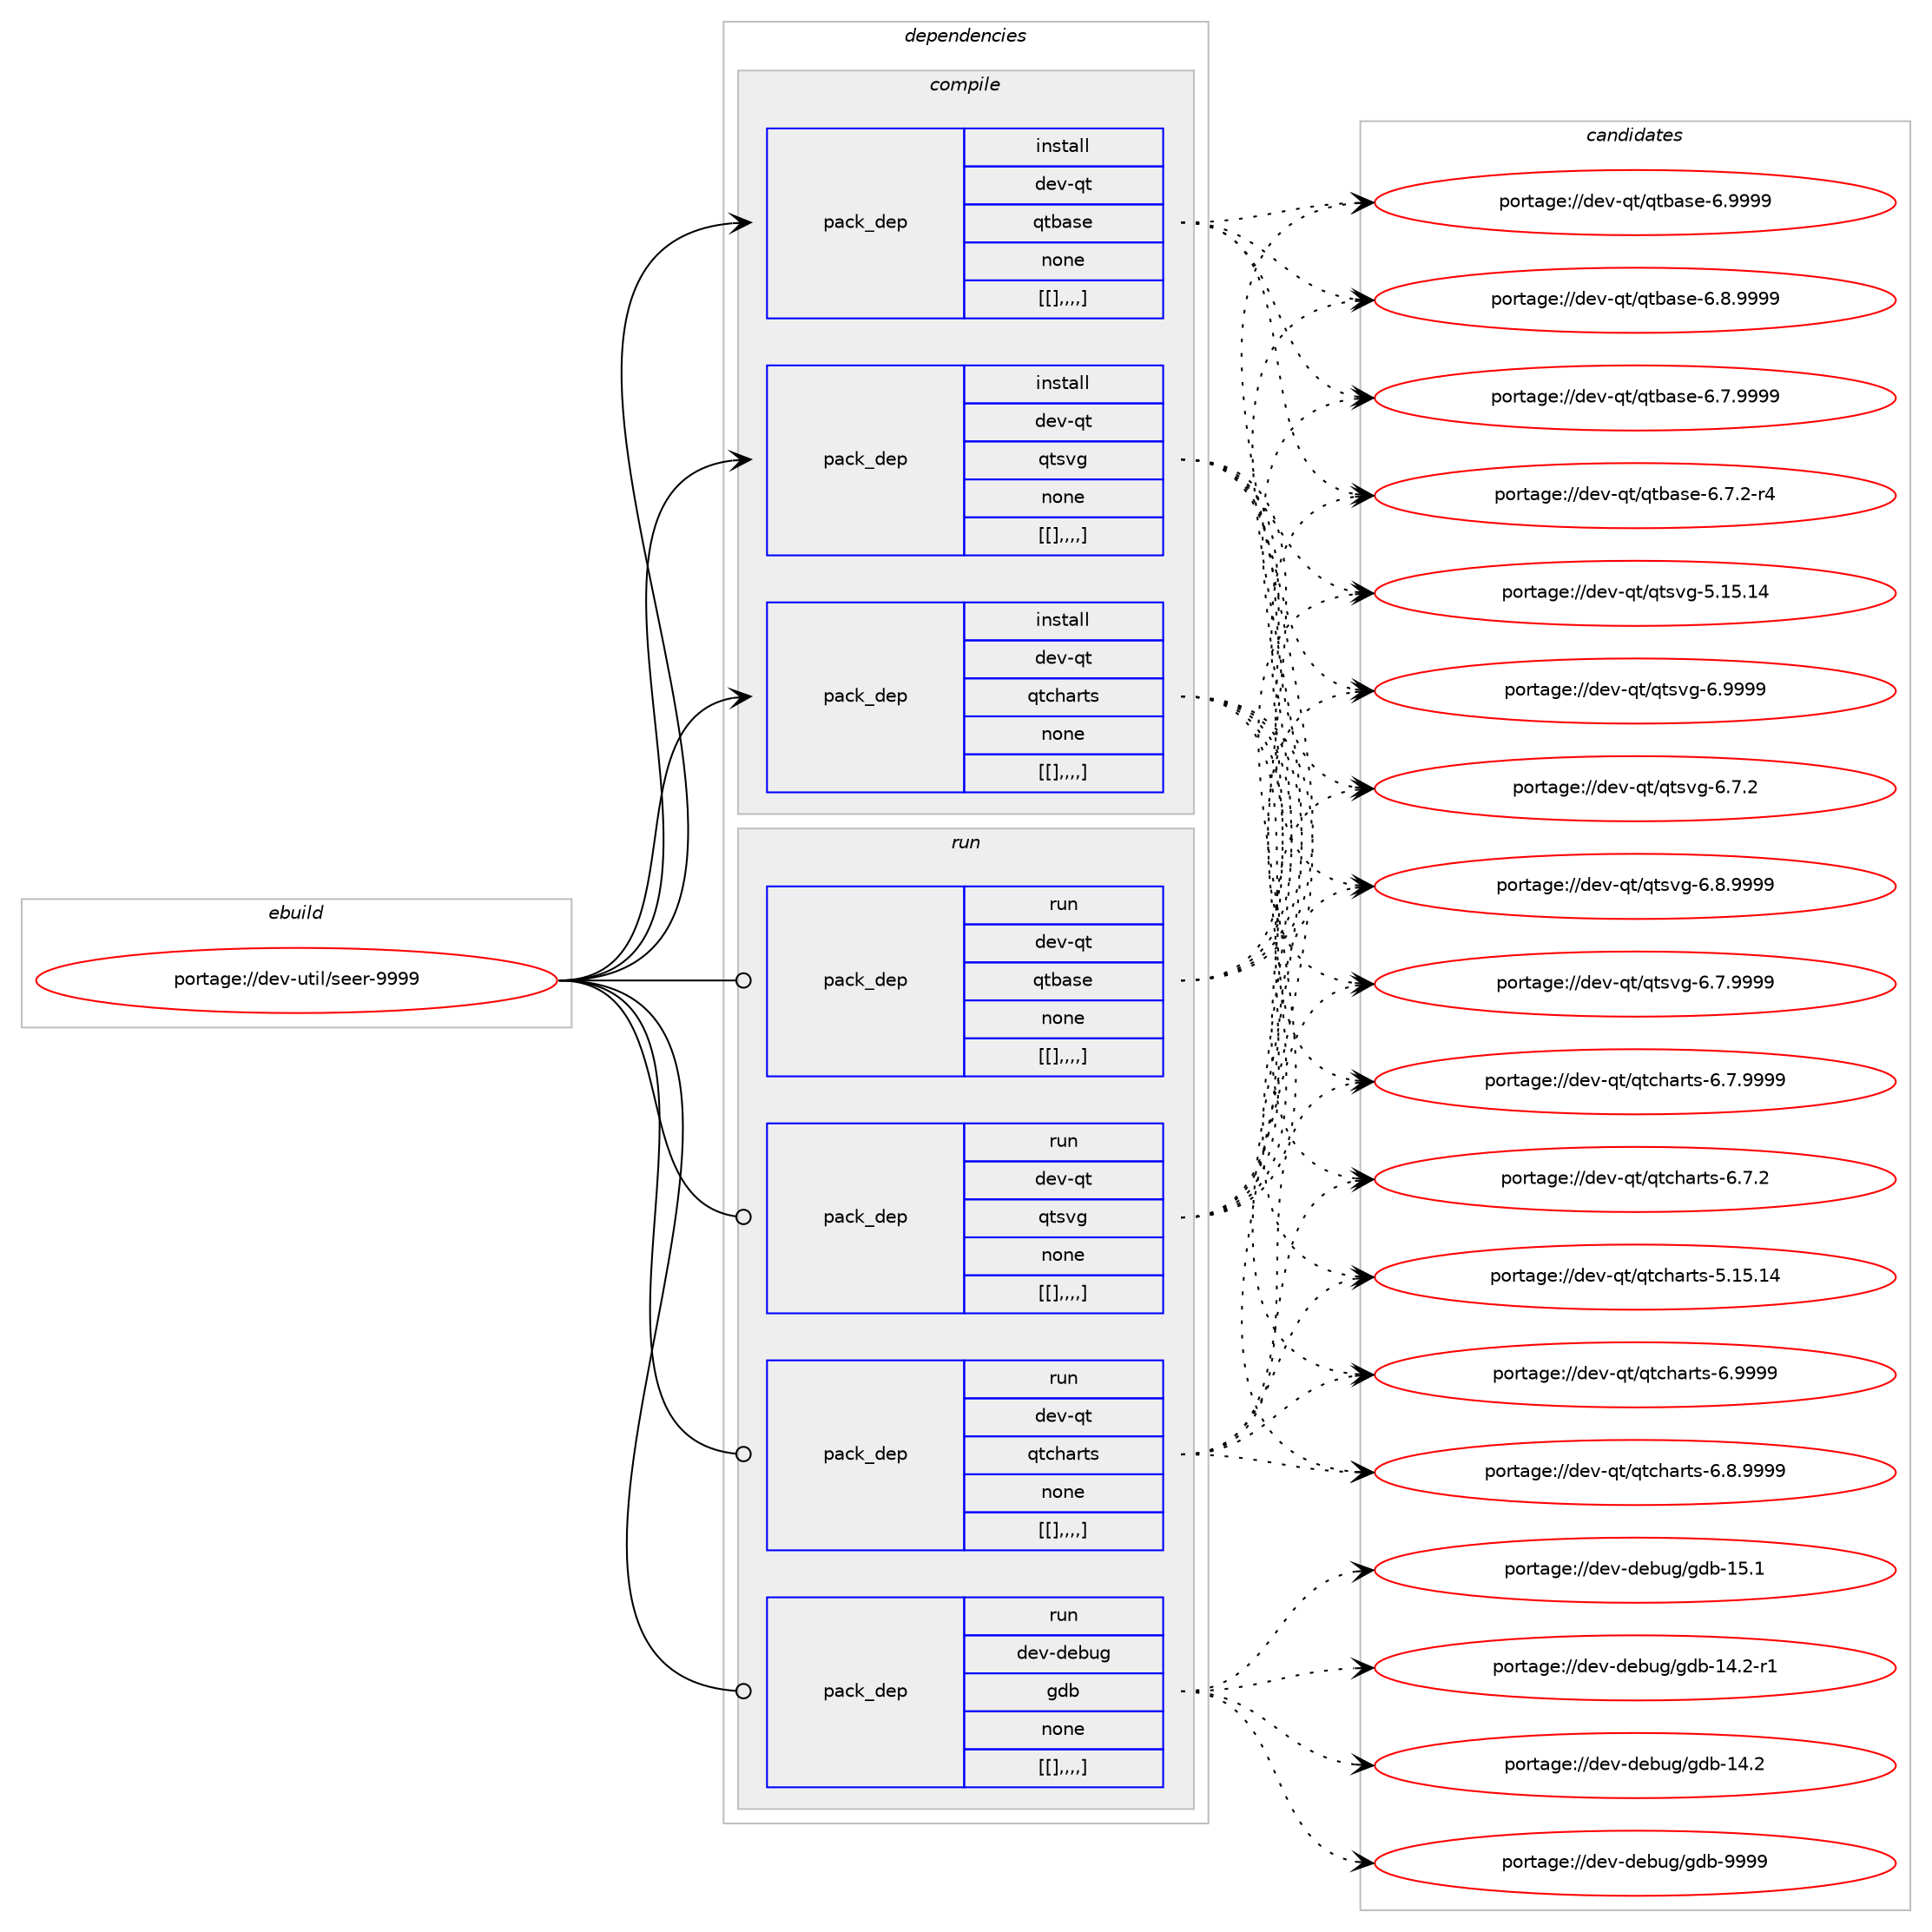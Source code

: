 digraph prolog {

# *************
# Graph options
# *************

newrank=true;
concentrate=true;
compound=true;
graph [rankdir=LR,fontname=Helvetica,fontsize=10,ranksep=1.5];#, ranksep=2.5, nodesep=0.2];
edge  [arrowhead=vee];
node  [fontname=Helvetica,fontsize=10];

# **********
# The ebuild
# **********

subgraph cluster_leftcol {
color=gray;
label=<<i>ebuild</i>>;
id [label="portage://dev-util/seer-9999", color=red, width=4, href="../dev-util/seer-9999.svg"];
}

# ****************
# The dependencies
# ****************

subgraph cluster_midcol {
color=gray;
label=<<i>dependencies</i>>;
subgraph cluster_compile {
fillcolor="#eeeeee";
style=filled;
label=<<i>compile</i>>;
subgraph pack158410 {
dependency223402 [label=<<TABLE BORDER="0" CELLBORDER="1" CELLSPACING="0" CELLPADDING="4" WIDTH="220"><TR><TD ROWSPAN="6" CELLPADDING="30">pack_dep</TD></TR><TR><TD WIDTH="110">install</TD></TR><TR><TD>dev-qt</TD></TR><TR><TD>qtbase</TD></TR><TR><TD>none</TD></TR><TR><TD>[[],,,,]</TD></TR></TABLE>>, shape=none, color=blue];
}
id:e -> dependency223402:w [weight=20,style="solid",arrowhead="vee"];
subgraph pack158411 {
dependency223403 [label=<<TABLE BORDER="0" CELLBORDER="1" CELLSPACING="0" CELLPADDING="4" WIDTH="220"><TR><TD ROWSPAN="6" CELLPADDING="30">pack_dep</TD></TR><TR><TD WIDTH="110">install</TD></TR><TR><TD>dev-qt</TD></TR><TR><TD>qtcharts</TD></TR><TR><TD>none</TD></TR><TR><TD>[[],,,,]</TD></TR></TABLE>>, shape=none, color=blue];
}
id:e -> dependency223403:w [weight=20,style="solid",arrowhead="vee"];
subgraph pack158412 {
dependency223404 [label=<<TABLE BORDER="0" CELLBORDER="1" CELLSPACING="0" CELLPADDING="4" WIDTH="220"><TR><TD ROWSPAN="6" CELLPADDING="30">pack_dep</TD></TR><TR><TD WIDTH="110">install</TD></TR><TR><TD>dev-qt</TD></TR><TR><TD>qtsvg</TD></TR><TR><TD>none</TD></TR><TR><TD>[[],,,,]</TD></TR></TABLE>>, shape=none, color=blue];
}
id:e -> dependency223404:w [weight=20,style="solid",arrowhead="vee"];
}
subgraph cluster_compileandrun {
fillcolor="#eeeeee";
style=filled;
label=<<i>compile and run</i>>;
}
subgraph cluster_run {
fillcolor="#eeeeee";
style=filled;
label=<<i>run</i>>;
subgraph pack158413 {
dependency223405 [label=<<TABLE BORDER="0" CELLBORDER="1" CELLSPACING="0" CELLPADDING="4" WIDTH="220"><TR><TD ROWSPAN="6" CELLPADDING="30">pack_dep</TD></TR><TR><TD WIDTH="110">run</TD></TR><TR><TD>dev-debug</TD></TR><TR><TD>gdb</TD></TR><TR><TD>none</TD></TR><TR><TD>[[],,,,]</TD></TR></TABLE>>, shape=none, color=blue];
}
id:e -> dependency223405:w [weight=20,style="solid",arrowhead="odot"];
subgraph pack158414 {
dependency223406 [label=<<TABLE BORDER="0" CELLBORDER="1" CELLSPACING="0" CELLPADDING="4" WIDTH="220"><TR><TD ROWSPAN="6" CELLPADDING="30">pack_dep</TD></TR><TR><TD WIDTH="110">run</TD></TR><TR><TD>dev-qt</TD></TR><TR><TD>qtbase</TD></TR><TR><TD>none</TD></TR><TR><TD>[[],,,,]</TD></TR></TABLE>>, shape=none, color=blue];
}
id:e -> dependency223406:w [weight=20,style="solid",arrowhead="odot"];
subgraph pack158415 {
dependency223407 [label=<<TABLE BORDER="0" CELLBORDER="1" CELLSPACING="0" CELLPADDING="4" WIDTH="220"><TR><TD ROWSPAN="6" CELLPADDING="30">pack_dep</TD></TR><TR><TD WIDTH="110">run</TD></TR><TR><TD>dev-qt</TD></TR><TR><TD>qtcharts</TD></TR><TR><TD>none</TD></TR><TR><TD>[[],,,,]</TD></TR></TABLE>>, shape=none, color=blue];
}
id:e -> dependency223407:w [weight=20,style="solid",arrowhead="odot"];
subgraph pack158416 {
dependency223408 [label=<<TABLE BORDER="0" CELLBORDER="1" CELLSPACING="0" CELLPADDING="4" WIDTH="220"><TR><TD ROWSPAN="6" CELLPADDING="30">pack_dep</TD></TR><TR><TD WIDTH="110">run</TD></TR><TR><TD>dev-qt</TD></TR><TR><TD>qtsvg</TD></TR><TR><TD>none</TD></TR><TR><TD>[[],,,,]</TD></TR></TABLE>>, shape=none, color=blue];
}
id:e -> dependency223408:w [weight=20,style="solid",arrowhead="odot"];
}
}

# **************
# The candidates
# **************

subgraph cluster_choices {
rank=same;
color=gray;
label=<<i>candidates</i>>;

subgraph choice158410 {
color=black;
nodesep=1;
choice1001011184511311647113116989711510145544657575757 [label="portage://dev-qt/qtbase-6.9999", color=red, width=4,href="../dev-qt/qtbase-6.9999.svg"];
choice10010111845113116471131169897115101455446564657575757 [label="portage://dev-qt/qtbase-6.8.9999", color=red, width=4,href="../dev-qt/qtbase-6.8.9999.svg"];
choice10010111845113116471131169897115101455446554657575757 [label="portage://dev-qt/qtbase-6.7.9999", color=red, width=4,href="../dev-qt/qtbase-6.7.9999.svg"];
choice100101118451131164711311698971151014554465546504511452 [label="portage://dev-qt/qtbase-6.7.2-r4", color=red, width=4,href="../dev-qt/qtbase-6.7.2-r4.svg"];
dependency223402:e -> choice1001011184511311647113116989711510145544657575757:w [style=dotted,weight="100"];
dependency223402:e -> choice10010111845113116471131169897115101455446564657575757:w [style=dotted,weight="100"];
dependency223402:e -> choice10010111845113116471131169897115101455446554657575757:w [style=dotted,weight="100"];
dependency223402:e -> choice100101118451131164711311698971151014554465546504511452:w [style=dotted,weight="100"];
}
subgraph choice158411 {
color=black;
nodesep=1;
choice1001011184511311647113116991049711411611545544657575757 [label="portage://dev-qt/qtcharts-6.9999", color=red, width=4,href="../dev-qt/qtcharts-6.9999.svg"];
choice10010111845113116471131169910497114116115455446564657575757 [label="portage://dev-qt/qtcharts-6.8.9999", color=red, width=4,href="../dev-qt/qtcharts-6.8.9999.svg"];
choice10010111845113116471131169910497114116115455446554657575757 [label="portage://dev-qt/qtcharts-6.7.9999", color=red, width=4,href="../dev-qt/qtcharts-6.7.9999.svg"];
choice10010111845113116471131169910497114116115455446554650 [label="portage://dev-qt/qtcharts-6.7.2", color=red, width=4,href="../dev-qt/qtcharts-6.7.2.svg"];
choice100101118451131164711311699104971141161154553464953464952 [label="portage://dev-qt/qtcharts-5.15.14", color=red, width=4,href="../dev-qt/qtcharts-5.15.14.svg"];
dependency223403:e -> choice1001011184511311647113116991049711411611545544657575757:w [style=dotted,weight="100"];
dependency223403:e -> choice10010111845113116471131169910497114116115455446564657575757:w [style=dotted,weight="100"];
dependency223403:e -> choice10010111845113116471131169910497114116115455446554657575757:w [style=dotted,weight="100"];
dependency223403:e -> choice10010111845113116471131169910497114116115455446554650:w [style=dotted,weight="100"];
dependency223403:e -> choice100101118451131164711311699104971141161154553464953464952:w [style=dotted,weight="100"];
}
subgraph choice158412 {
color=black;
nodesep=1;
choice100101118451131164711311611511810345544657575757 [label="portage://dev-qt/qtsvg-6.9999", color=red, width=4,href="../dev-qt/qtsvg-6.9999.svg"];
choice1001011184511311647113116115118103455446564657575757 [label="portage://dev-qt/qtsvg-6.8.9999", color=red, width=4,href="../dev-qt/qtsvg-6.8.9999.svg"];
choice1001011184511311647113116115118103455446554657575757 [label="portage://dev-qt/qtsvg-6.7.9999", color=red, width=4,href="../dev-qt/qtsvg-6.7.9999.svg"];
choice1001011184511311647113116115118103455446554650 [label="portage://dev-qt/qtsvg-6.7.2", color=red, width=4,href="../dev-qt/qtsvg-6.7.2.svg"];
choice10010111845113116471131161151181034553464953464952 [label="portage://dev-qt/qtsvg-5.15.14", color=red, width=4,href="../dev-qt/qtsvg-5.15.14.svg"];
dependency223404:e -> choice100101118451131164711311611511810345544657575757:w [style=dotted,weight="100"];
dependency223404:e -> choice1001011184511311647113116115118103455446564657575757:w [style=dotted,weight="100"];
dependency223404:e -> choice1001011184511311647113116115118103455446554657575757:w [style=dotted,weight="100"];
dependency223404:e -> choice1001011184511311647113116115118103455446554650:w [style=dotted,weight="100"];
dependency223404:e -> choice10010111845113116471131161151181034553464953464952:w [style=dotted,weight="100"];
}
subgraph choice158413 {
color=black;
nodesep=1;
choice100101118451001019811710347103100984557575757 [label="portage://dev-debug/gdb-9999", color=red, width=4,href="../dev-debug/gdb-9999.svg"];
choice100101118451001019811710347103100984549534649 [label="portage://dev-debug/gdb-15.1", color=red, width=4,href="../dev-debug/gdb-15.1.svg"];
choice1001011184510010198117103471031009845495246504511449 [label="portage://dev-debug/gdb-14.2-r1", color=red, width=4,href="../dev-debug/gdb-14.2-r1.svg"];
choice100101118451001019811710347103100984549524650 [label="portage://dev-debug/gdb-14.2", color=red, width=4,href="../dev-debug/gdb-14.2.svg"];
dependency223405:e -> choice100101118451001019811710347103100984557575757:w [style=dotted,weight="100"];
dependency223405:e -> choice100101118451001019811710347103100984549534649:w [style=dotted,weight="100"];
dependency223405:e -> choice1001011184510010198117103471031009845495246504511449:w [style=dotted,weight="100"];
dependency223405:e -> choice100101118451001019811710347103100984549524650:w [style=dotted,weight="100"];
}
subgraph choice158414 {
color=black;
nodesep=1;
choice1001011184511311647113116989711510145544657575757 [label="portage://dev-qt/qtbase-6.9999", color=red, width=4,href="../dev-qt/qtbase-6.9999.svg"];
choice10010111845113116471131169897115101455446564657575757 [label="portage://dev-qt/qtbase-6.8.9999", color=red, width=4,href="../dev-qt/qtbase-6.8.9999.svg"];
choice10010111845113116471131169897115101455446554657575757 [label="portage://dev-qt/qtbase-6.7.9999", color=red, width=4,href="../dev-qt/qtbase-6.7.9999.svg"];
choice100101118451131164711311698971151014554465546504511452 [label="portage://dev-qt/qtbase-6.7.2-r4", color=red, width=4,href="../dev-qt/qtbase-6.7.2-r4.svg"];
dependency223406:e -> choice1001011184511311647113116989711510145544657575757:w [style=dotted,weight="100"];
dependency223406:e -> choice10010111845113116471131169897115101455446564657575757:w [style=dotted,weight="100"];
dependency223406:e -> choice10010111845113116471131169897115101455446554657575757:w [style=dotted,weight="100"];
dependency223406:e -> choice100101118451131164711311698971151014554465546504511452:w [style=dotted,weight="100"];
}
subgraph choice158415 {
color=black;
nodesep=1;
choice1001011184511311647113116991049711411611545544657575757 [label="portage://dev-qt/qtcharts-6.9999", color=red, width=4,href="../dev-qt/qtcharts-6.9999.svg"];
choice10010111845113116471131169910497114116115455446564657575757 [label="portage://dev-qt/qtcharts-6.8.9999", color=red, width=4,href="../dev-qt/qtcharts-6.8.9999.svg"];
choice10010111845113116471131169910497114116115455446554657575757 [label="portage://dev-qt/qtcharts-6.7.9999", color=red, width=4,href="../dev-qt/qtcharts-6.7.9999.svg"];
choice10010111845113116471131169910497114116115455446554650 [label="portage://dev-qt/qtcharts-6.7.2", color=red, width=4,href="../dev-qt/qtcharts-6.7.2.svg"];
choice100101118451131164711311699104971141161154553464953464952 [label="portage://dev-qt/qtcharts-5.15.14", color=red, width=4,href="../dev-qt/qtcharts-5.15.14.svg"];
dependency223407:e -> choice1001011184511311647113116991049711411611545544657575757:w [style=dotted,weight="100"];
dependency223407:e -> choice10010111845113116471131169910497114116115455446564657575757:w [style=dotted,weight="100"];
dependency223407:e -> choice10010111845113116471131169910497114116115455446554657575757:w [style=dotted,weight="100"];
dependency223407:e -> choice10010111845113116471131169910497114116115455446554650:w [style=dotted,weight="100"];
dependency223407:e -> choice100101118451131164711311699104971141161154553464953464952:w [style=dotted,weight="100"];
}
subgraph choice158416 {
color=black;
nodesep=1;
choice100101118451131164711311611511810345544657575757 [label="portage://dev-qt/qtsvg-6.9999", color=red, width=4,href="../dev-qt/qtsvg-6.9999.svg"];
choice1001011184511311647113116115118103455446564657575757 [label="portage://dev-qt/qtsvg-6.8.9999", color=red, width=4,href="../dev-qt/qtsvg-6.8.9999.svg"];
choice1001011184511311647113116115118103455446554657575757 [label="portage://dev-qt/qtsvg-6.7.9999", color=red, width=4,href="../dev-qt/qtsvg-6.7.9999.svg"];
choice1001011184511311647113116115118103455446554650 [label="portage://dev-qt/qtsvg-6.7.2", color=red, width=4,href="../dev-qt/qtsvg-6.7.2.svg"];
choice10010111845113116471131161151181034553464953464952 [label="portage://dev-qt/qtsvg-5.15.14", color=red, width=4,href="../dev-qt/qtsvg-5.15.14.svg"];
dependency223408:e -> choice100101118451131164711311611511810345544657575757:w [style=dotted,weight="100"];
dependency223408:e -> choice1001011184511311647113116115118103455446564657575757:w [style=dotted,weight="100"];
dependency223408:e -> choice1001011184511311647113116115118103455446554657575757:w [style=dotted,weight="100"];
dependency223408:e -> choice1001011184511311647113116115118103455446554650:w [style=dotted,weight="100"];
dependency223408:e -> choice10010111845113116471131161151181034553464953464952:w [style=dotted,weight="100"];
}
}

}
